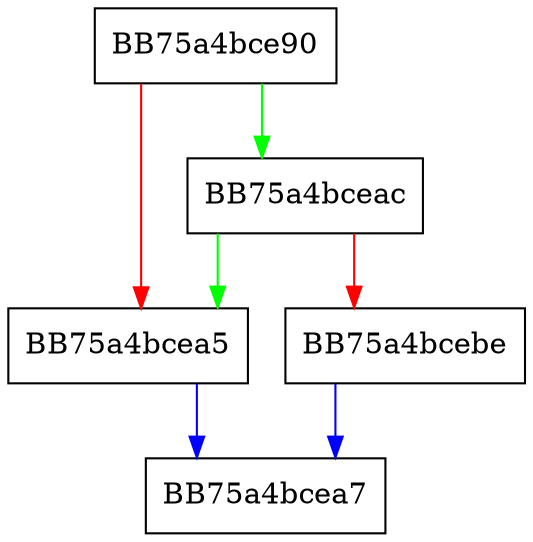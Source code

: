digraph GetSignatureTimeStamp {
  node [shape="box"];
  graph [splines=ortho];
  BB75a4bce90 -> BB75a4bceac [color="green"];
  BB75a4bce90 -> BB75a4bcea5 [color="red"];
  BB75a4bcea5 -> BB75a4bcea7 [color="blue"];
  BB75a4bceac -> BB75a4bcea5 [color="green"];
  BB75a4bceac -> BB75a4bcebe [color="red"];
  BB75a4bcebe -> BB75a4bcea7 [color="blue"];
}